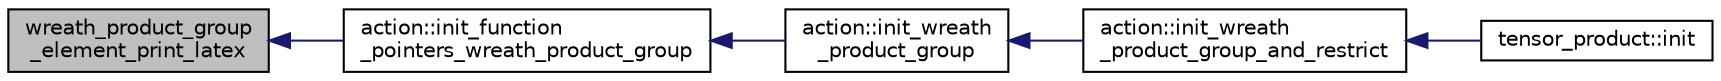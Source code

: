 digraph "wreath_product_group_element_print_latex"
{
  edge [fontname="Helvetica",fontsize="10",labelfontname="Helvetica",labelfontsize="10"];
  node [fontname="Helvetica",fontsize="10",shape=record];
  rankdir="LR";
  Node9459 [label="wreath_product_group\l_element_print_latex",height=0.2,width=0.4,color="black", fillcolor="grey75", style="filled", fontcolor="black"];
  Node9459 -> Node9460 [dir="back",color="midnightblue",fontsize="10",style="solid",fontname="Helvetica"];
  Node9460 [label="action::init_function\l_pointers_wreath_product_group",height=0.2,width=0.4,color="black", fillcolor="white", style="filled",URL="$d2/d86/classaction.html#a149d3bdc89556d74a4a20597f0cccdc0"];
  Node9460 -> Node9461 [dir="back",color="midnightblue",fontsize="10",style="solid",fontname="Helvetica"];
  Node9461 [label="action::init_wreath\l_product_group",height=0.2,width=0.4,color="black", fillcolor="white", style="filled",URL="$d2/d86/classaction.html#a29d8425b266eff98677406f084ee3f86"];
  Node9461 -> Node9462 [dir="back",color="midnightblue",fontsize="10",style="solid",fontname="Helvetica"];
  Node9462 [label="action::init_wreath\l_product_group_and_restrict",height=0.2,width=0.4,color="black", fillcolor="white", style="filled",URL="$d2/d86/classaction.html#a5ea78557093c987967e7b8162fabbf72"];
  Node9462 -> Node9463 [dir="back",color="midnightblue",fontsize="10",style="solid",fontname="Helvetica"];
  Node9463 [label="tensor_product::init",height=0.2,width=0.4,color="black", fillcolor="white", style="filled",URL="$dd/d3e/classtensor__product.html#a2a8ac905e80dd9bb7339c9506c3521d3"];
}
